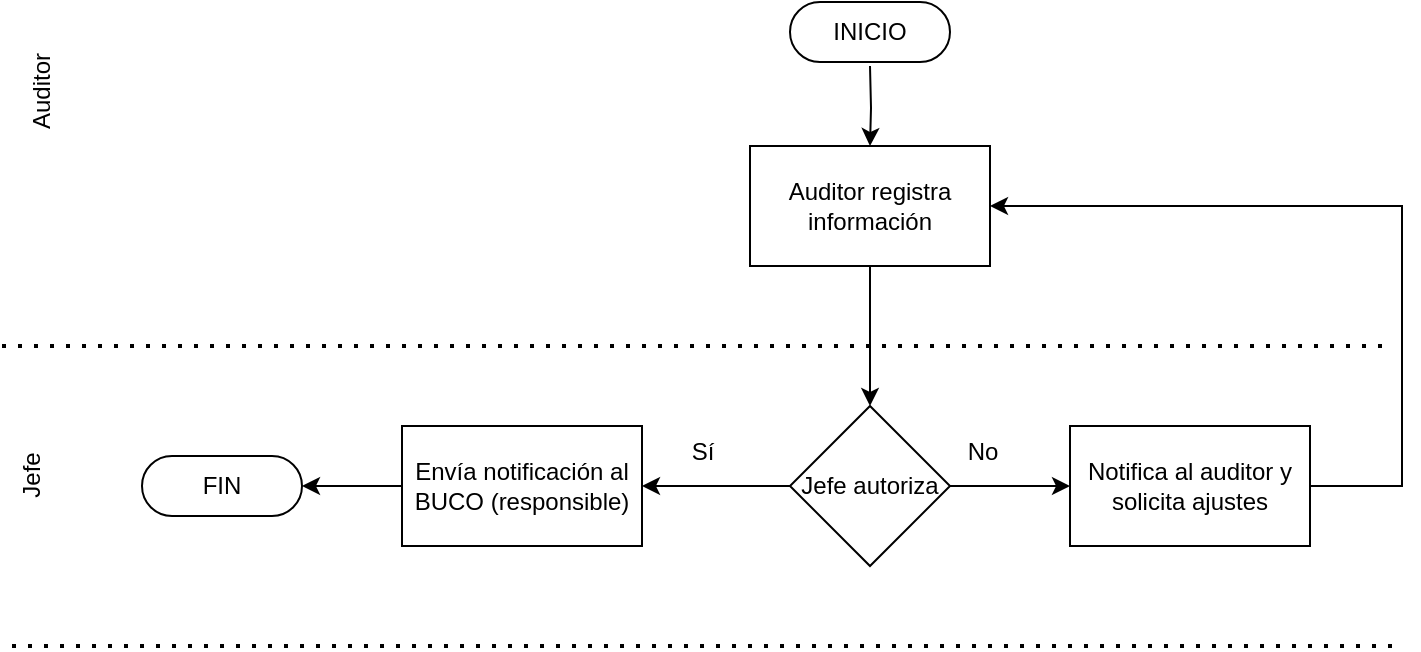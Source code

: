 <mxfile version="22.0.4" type="github">
  <diagram id="C5RBs43oDa-KdzZeNtuy" name="Page-1">
    <mxGraphModel dx="1434" dy="774" grid="1" gridSize="10" guides="1" tooltips="1" connect="1" arrows="1" fold="1" page="1" pageScale="1" pageWidth="827" pageHeight="1169" math="0" shadow="0">
      <root>
        <mxCell id="WIyWlLk6GJQsqaUBKTNV-0" />
        <mxCell id="WIyWlLk6GJQsqaUBKTNV-1" parent="WIyWlLk6GJQsqaUBKTNV-0" />
        <mxCell id="zn8KJiAW3JZOq7t5Bm99-3" value="" style="edgeStyle=orthogonalEdgeStyle;rounded=0;orthogonalLoop=1;jettySize=auto;html=1;" edge="1" parent="WIyWlLk6GJQsqaUBKTNV-1" target="zn8KJiAW3JZOq7t5Bm99-2">
          <mxGeometry relative="1" as="geometry">
            <mxPoint x="504" y="140" as="sourcePoint" />
          </mxGeometry>
        </mxCell>
        <mxCell id="zn8KJiAW3JZOq7t5Bm99-5" value="" style="edgeStyle=orthogonalEdgeStyle;rounded=0;orthogonalLoop=1;jettySize=auto;html=1;" edge="1" parent="WIyWlLk6GJQsqaUBKTNV-1" source="zn8KJiAW3JZOq7t5Bm99-2" target="zn8KJiAW3JZOq7t5Bm99-4">
          <mxGeometry relative="1" as="geometry" />
        </mxCell>
        <mxCell id="zn8KJiAW3JZOq7t5Bm99-2" value="Auditor registra información" style="rounded=0;whiteSpace=wrap;html=1;" vertex="1" parent="WIyWlLk6GJQsqaUBKTNV-1">
          <mxGeometry x="444" y="180" width="120" height="60" as="geometry" />
        </mxCell>
        <mxCell id="zn8KJiAW3JZOq7t5Bm99-7" value="" style="edgeStyle=orthogonalEdgeStyle;rounded=0;orthogonalLoop=1;jettySize=auto;html=1;" edge="1" parent="WIyWlLk6GJQsqaUBKTNV-1" source="zn8KJiAW3JZOq7t5Bm99-4" target="zn8KJiAW3JZOq7t5Bm99-6">
          <mxGeometry relative="1" as="geometry" />
        </mxCell>
        <mxCell id="zn8KJiAW3JZOq7t5Bm99-22" value="" style="edgeStyle=orthogonalEdgeStyle;rounded=0;orthogonalLoop=1;jettySize=auto;html=1;" edge="1" parent="WIyWlLk6GJQsqaUBKTNV-1" source="zn8KJiAW3JZOq7t5Bm99-4" target="zn8KJiAW3JZOq7t5Bm99-21">
          <mxGeometry relative="1" as="geometry" />
        </mxCell>
        <mxCell id="zn8KJiAW3JZOq7t5Bm99-4" value="Jefe autoriza" style="rhombus;whiteSpace=wrap;html=1;rounded=0;" vertex="1" parent="WIyWlLk6GJQsqaUBKTNV-1">
          <mxGeometry x="464" y="310" width="80" height="80" as="geometry" />
        </mxCell>
        <mxCell id="zn8KJiAW3JZOq7t5Bm99-6" value="Envía notificación al BUCO (responsible)" style="whiteSpace=wrap;html=1;rounded=0;" vertex="1" parent="WIyWlLk6GJQsqaUBKTNV-1">
          <mxGeometry x="270" y="320" width="120" height="60" as="geometry" />
        </mxCell>
        <mxCell id="zn8KJiAW3JZOq7t5Bm99-8" value="Sí" style="text;html=1;align=center;verticalAlign=middle;resizable=0;points=[];autosize=1;strokeColor=none;fillColor=none;" vertex="1" parent="WIyWlLk6GJQsqaUBKTNV-1">
          <mxGeometry x="405" y="318" width="30" height="30" as="geometry" />
        </mxCell>
        <mxCell id="zn8KJiAW3JZOq7t5Bm99-12" value="" style="endArrow=none;dashed=1;html=1;dashPattern=1 3;strokeWidth=2;rounded=0;" edge="1" parent="WIyWlLk6GJQsqaUBKTNV-1">
          <mxGeometry width="50" height="50" relative="1" as="geometry">
            <mxPoint x="70" y="280" as="sourcePoint" />
            <mxPoint x="760" y="280" as="targetPoint" />
          </mxGeometry>
        </mxCell>
        <mxCell id="zn8KJiAW3JZOq7t5Bm99-13" value="Auditor" style="text;html=1;align=center;verticalAlign=middle;resizable=0;points=[];autosize=1;strokeColor=none;fillColor=none;rotation=-90;" vertex="1" parent="WIyWlLk6GJQsqaUBKTNV-1">
          <mxGeometry x="60" y="138" width="60" height="30" as="geometry" />
        </mxCell>
        <mxCell id="zn8KJiAW3JZOq7t5Bm99-14" value="Jefe" style="text;html=1;align=center;verticalAlign=middle;resizable=0;points=[];autosize=1;strokeColor=none;fillColor=none;rotation=-90;" vertex="1" parent="WIyWlLk6GJQsqaUBKTNV-1">
          <mxGeometry x="60" y="330" width="50" height="30" as="geometry" />
        </mxCell>
        <mxCell id="zn8KJiAW3JZOq7t5Bm99-18" value="" style="endArrow=none;dashed=1;html=1;dashPattern=1 3;strokeWidth=2;rounded=0;" edge="1" parent="WIyWlLk6GJQsqaUBKTNV-1">
          <mxGeometry width="50" height="50" relative="1" as="geometry">
            <mxPoint x="75" y="430" as="sourcePoint" />
            <mxPoint x="765" y="430" as="targetPoint" />
          </mxGeometry>
        </mxCell>
        <mxCell id="zn8KJiAW3JZOq7t5Bm99-23" style="edgeStyle=orthogonalEdgeStyle;rounded=0;orthogonalLoop=1;jettySize=auto;html=1;entryX=1;entryY=0.5;entryDx=0;entryDy=0;" edge="1" parent="WIyWlLk6GJQsqaUBKTNV-1" source="zn8KJiAW3JZOq7t5Bm99-21" target="zn8KJiAW3JZOq7t5Bm99-2">
          <mxGeometry relative="1" as="geometry">
            <Array as="points">
              <mxPoint x="770" y="350" />
              <mxPoint x="770" y="210" />
            </Array>
          </mxGeometry>
        </mxCell>
        <mxCell id="zn8KJiAW3JZOq7t5Bm99-21" value="Notifica al auditor y solicita ajustes" style="whiteSpace=wrap;html=1;rounded=0;" vertex="1" parent="WIyWlLk6GJQsqaUBKTNV-1">
          <mxGeometry x="604" y="320" width="120" height="60" as="geometry" />
        </mxCell>
        <mxCell id="zn8KJiAW3JZOq7t5Bm99-24" value="No" style="text;html=1;align=center;verticalAlign=middle;resizable=0;points=[];autosize=1;strokeColor=none;fillColor=none;" vertex="1" parent="WIyWlLk6GJQsqaUBKTNV-1">
          <mxGeometry x="540" y="318" width="40" height="30" as="geometry" />
        </mxCell>
        <mxCell id="zn8KJiAW3JZOq7t5Bm99-27" value="&lt;div&gt;FIN&lt;/div&gt;" style="html=1;dashed=0;whiteSpace=wrap;shape=mxgraph.dfd.start" vertex="1" parent="WIyWlLk6GJQsqaUBKTNV-1">
          <mxGeometry x="140" y="335" width="80" height="30" as="geometry" />
        </mxCell>
        <mxCell id="zn8KJiAW3JZOq7t5Bm99-28" style="edgeStyle=orthogonalEdgeStyle;rounded=0;orthogonalLoop=1;jettySize=auto;html=1;entryX=1;entryY=0.5;entryDx=0;entryDy=0;entryPerimeter=0;" edge="1" parent="WIyWlLk6GJQsqaUBKTNV-1" source="zn8KJiAW3JZOq7t5Bm99-6" target="zn8KJiAW3JZOq7t5Bm99-27">
          <mxGeometry relative="1" as="geometry">
            <mxPoint x="220" y="335" as="targetPoint" />
          </mxGeometry>
        </mxCell>
        <mxCell id="zn8KJiAW3JZOq7t5Bm99-29" value="INICIO" style="html=1;dashed=0;whiteSpace=wrap;shape=mxgraph.dfd.start" vertex="1" parent="WIyWlLk6GJQsqaUBKTNV-1">
          <mxGeometry x="464" y="108" width="80" height="30" as="geometry" />
        </mxCell>
      </root>
    </mxGraphModel>
  </diagram>
</mxfile>
